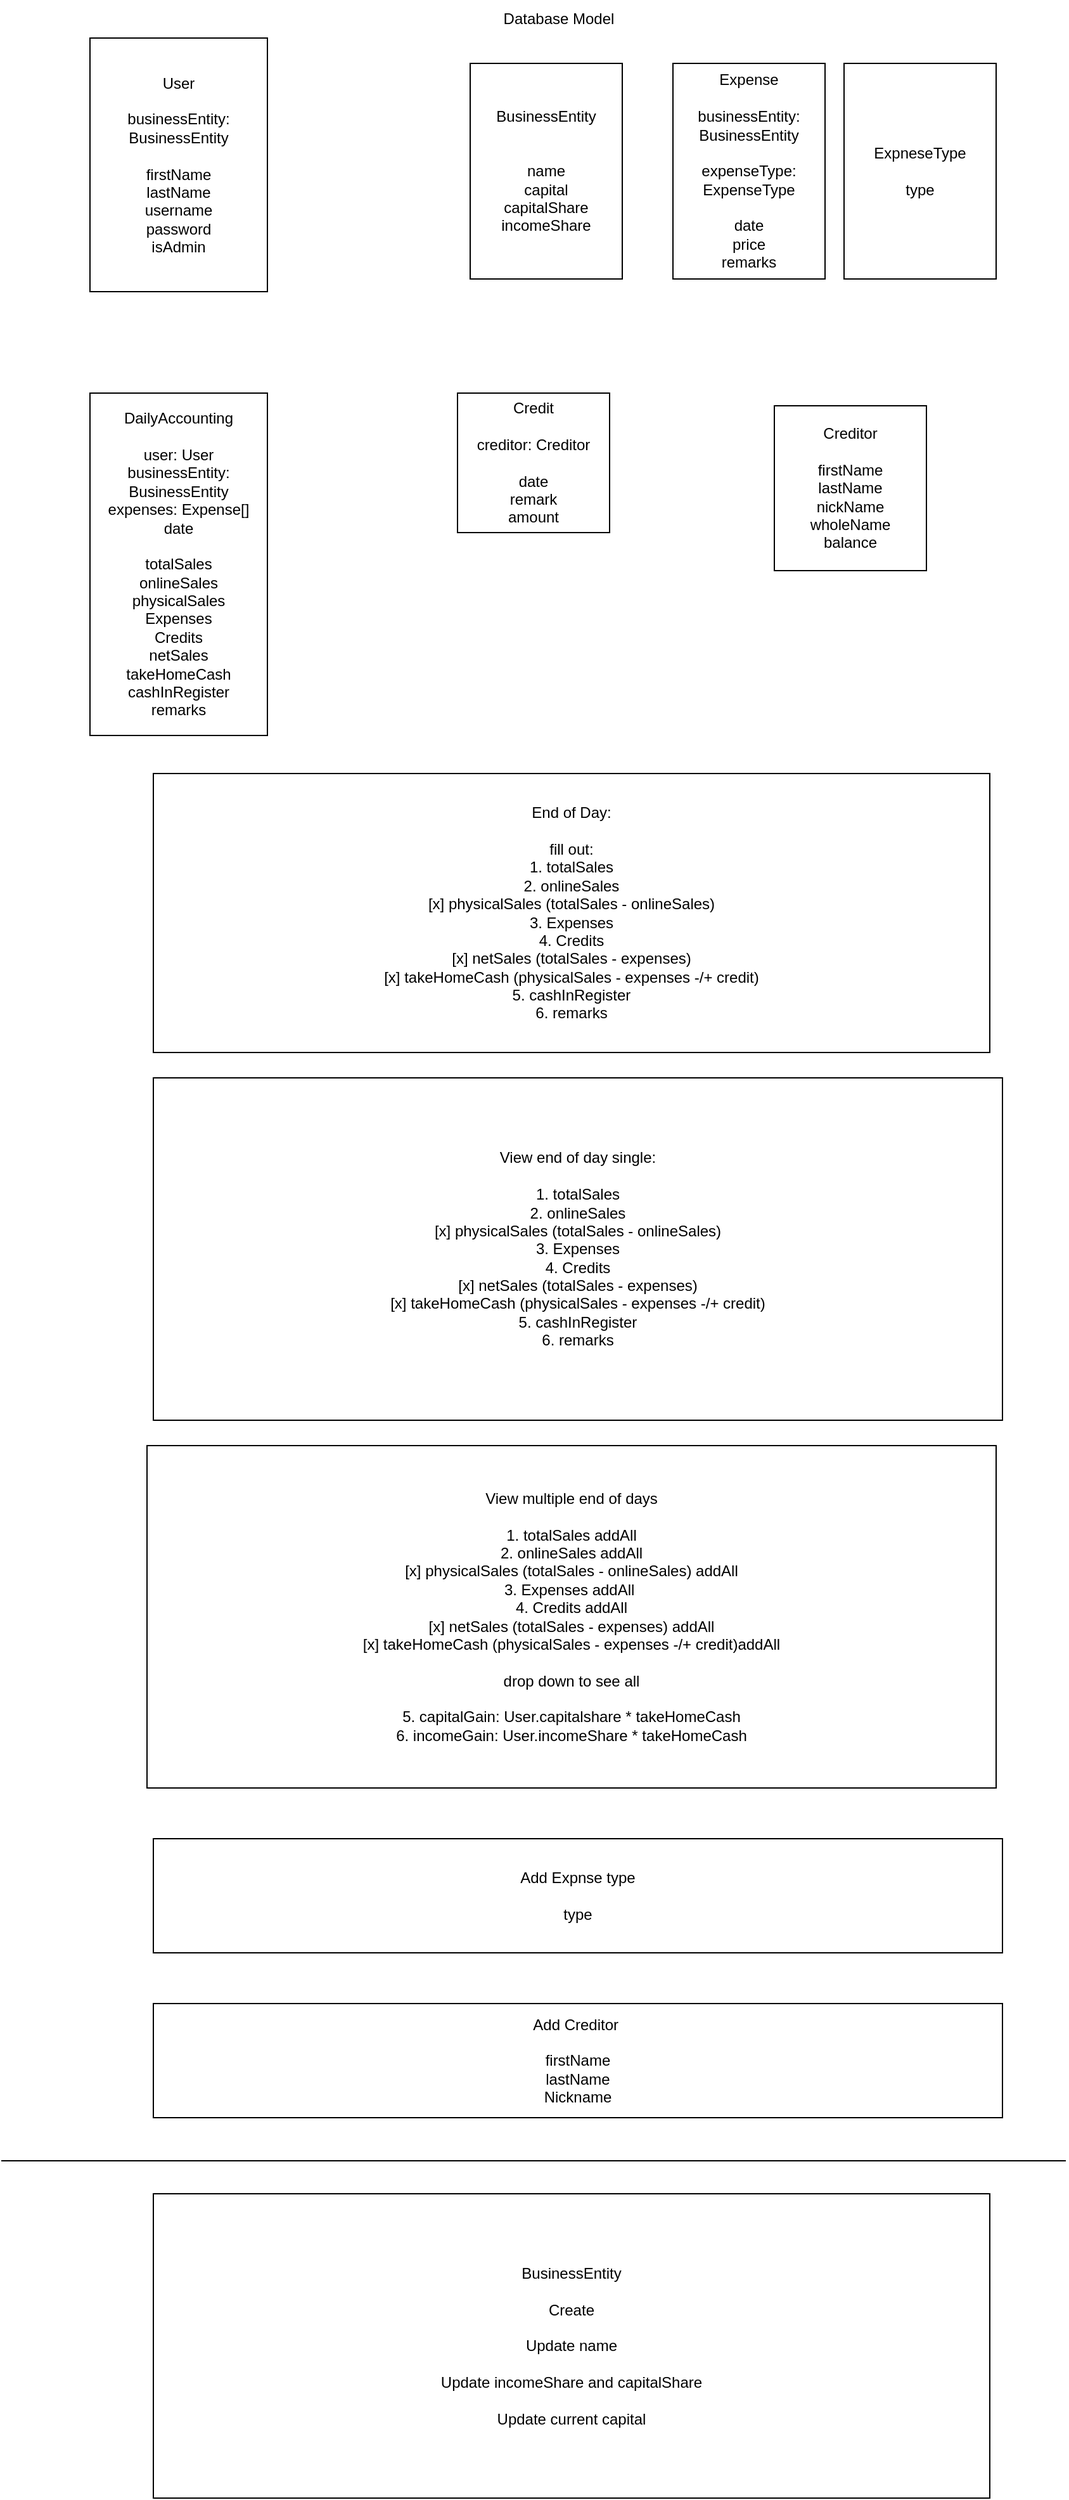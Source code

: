 <mxfile version="15.6.5" type="device"><diagram id="27YZcKbdvIIkczw3A9h6" name="Page-1"><mxGraphModel dx="1422" dy="762" grid="1" gridSize="10" guides="1" tooltips="1" connect="1" arrows="1" fold="1" page="1" pageScale="1" pageWidth="850" pageHeight="1100" math="0" shadow="0"><root><mxCell id="0"/><mxCell id="1" parent="0"/><mxCell id="jt-SDenVV1EwC-YxXWQB-1" value="Database Model" style="text;html=1;strokeColor=none;fillColor=none;align=center;verticalAlign=middle;whiteSpace=wrap;rounded=0;" parent="1" vertex="1"><mxGeometry x="380" y="10" width="120" height="30" as="geometry"/></mxCell><mxCell id="jt-SDenVV1EwC-YxXWQB-2" value="User&lt;br&gt;&lt;br&gt;businessEntity:&lt;br&gt;BusinessEntity&lt;br&gt;&lt;br&gt;firstName&lt;br&gt;lastName&lt;br&gt;username&lt;br&gt;password&lt;br&gt;isAdmin" style="rounded=0;whiteSpace=wrap;html=1;" parent="1" vertex="1"><mxGeometry x="70" y="40" width="140" height="200" as="geometry"/></mxCell><mxCell id="jt-SDenVV1EwC-YxXWQB-3" value="DailyAccounting&lt;br&gt;&lt;br&gt;user: User&lt;br&gt;businessEntity:&lt;br&gt;BusinessEntity&lt;br&gt;expenses: Expense[]&lt;br&gt;date&lt;br&gt;&lt;br&gt;totalSales&lt;br&gt;onlineSales&lt;br&gt;physicalSales&lt;br&gt;Expenses&lt;br&gt;Credits&lt;br&gt;netSales&lt;br&gt;takeHomeCash&lt;br&gt;cashInRegister&lt;br&gt;remarks" style="rounded=0;whiteSpace=wrap;html=1;" parent="1" vertex="1"><mxGeometry x="70" y="320" width="140" height="270" as="geometry"/></mxCell><mxCell id="jt-SDenVV1EwC-YxXWQB-4" value="Expense&lt;br&gt;&lt;br&gt;businessEntity:&lt;br&gt;BusinessEntity&lt;br&gt;&lt;br&gt;expenseType: ExpenseType&lt;br&gt;&lt;br&gt;date&lt;br&gt;price&lt;br&gt;remarks" style="rounded=0;whiteSpace=wrap;html=1;" parent="1" vertex="1"><mxGeometry x="530" y="60" width="120" height="170" as="geometry"/></mxCell><mxCell id="xOWwZzGV78IkBqvLT3d6-1" value="BusinessEntity&lt;br&gt;&lt;br&gt;&lt;br&gt;name&lt;br&gt;capital&lt;br&gt;capitalShare&lt;br&gt;incomeShare" style="rounded=0;whiteSpace=wrap;html=1;" parent="1" vertex="1"><mxGeometry x="370" y="60" width="120" height="170" as="geometry"/></mxCell><mxCell id="SXVXDn20BuGUWamBg-YK-15" value="End of Day:&lt;br&gt;&lt;br&gt;fill out:&lt;br&gt;1. totalSales&lt;br&gt;2. onlineSales&lt;br&gt;[x] physicalSales (totalSales - onlineSales)&lt;br&gt;3. Expenses&lt;br&gt;4. Credits&lt;br&gt;[x] netSales (totalSales - expenses)&lt;br&gt;[x] takeHomeCash (physicalSales - expenses -/+ credit)&lt;br&gt;5. cashInRegister&lt;br&gt;6. remarks" style="rounded=0;whiteSpace=wrap;html=1;" parent="1" vertex="1"><mxGeometry x="120" y="620" width="660" height="220" as="geometry"/></mxCell><mxCell id="SXVXDn20BuGUWamBg-YK-16" value="Credit&lt;br&gt;&lt;br&gt;creditor: Creditor&lt;br&gt;&lt;br&gt;date&lt;br&gt;remark&lt;br&gt;amount" style="rounded=0;whiteSpace=wrap;html=1;" parent="1" vertex="1"><mxGeometry x="360" y="320" width="120" height="110" as="geometry"/></mxCell><mxCell id="SXVXDn20BuGUWamBg-YK-17" value="Creditor&lt;br&gt;&lt;br&gt;firstName&lt;br&gt;lastName&lt;br&gt;nickName&lt;br&gt;wholeName&lt;br&gt;balance" style="rounded=0;whiteSpace=wrap;html=1;" parent="1" vertex="1"><mxGeometry x="610" y="330" width="120" height="130" as="geometry"/></mxCell><mxCell id="SXVXDn20BuGUWamBg-YK-18" value="View end of day single:&lt;br&gt;&lt;br&gt;1. totalSales&lt;br&gt;2. onlineSales&lt;br&gt;[x] physicalSales (totalSales - onlineSales)&lt;br&gt;3. Expenses&lt;br&gt;4. Credits&lt;br&gt;[x] netSales (totalSales - expenses)&lt;br&gt;[x] takeHomeCash (physicalSales - expenses -/+ credit)&lt;br&gt;5. cashInRegister&lt;br&gt;6. remarks" style="rounded=0;whiteSpace=wrap;html=1;" parent="1" vertex="1"><mxGeometry x="120" y="860" width="670" height="270" as="geometry"/></mxCell><mxCell id="SXVXDn20BuGUWamBg-YK-19" value="View multiple end of days&lt;br&gt;&lt;br&gt;1. totalSales addAll&lt;br&gt;2. onlineSales addAll&lt;br&gt;[x] physicalSales (totalSales - onlineSales) addAll&lt;br&gt;3. Expenses addAll&amp;nbsp;&lt;br&gt;4. Credits addAll&lt;br&gt;[x] netSales (totalSales - expenses) addAll&lt;br&gt;[x] takeHomeCash (physicalSales - expenses -/+ credit)addAll&lt;br&gt;&lt;br&gt;drop down to see all&lt;br&gt;&lt;br&gt;5. capitalGain: User.capitalshare * takeHomeCash&lt;br&gt;6. incomeGain: User.incomeShare * takeHomeCash" style="rounded=0;whiteSpace=wrap;html=1;" parent="1" vertex="1"><mxGeometry x="115" y="1150" width="670" height="270" as="geometry"/></mxCell><mxCell id="SXVXDn20BuGUWamBg-YK-20" value="Add Expnse type&lt;br&gt;&lt;br&gt;type" style="rounded=0;whiteSpace=wrap;html=1;" parent="1" vertex="1"><mxGeometry x="120" y="1460" width="670" height="90" as="geometry"/></mxCell><mxCell id="SXVXDn20BuGUWamBg-YK-21" value="ExpneseType&lt;br&gt;&lt;br&gt;type" style="rounded=0;whiteSpace=wrap;html=1;" parent="1" vertex="1"><mxGeometry x="665" y="60" width="120" height="170" as="geometry"/></mxCell><mxCell id="SXVXDn20BuGUWamBg-YK-22" value="Add Creditor&amp;nbsp;&lt;br&gt;&lt;br&gt;firstName&lt;br&gt;lastName&lt;br&gt;Nickname" style="rounded=0;whiteSpace=wrap;html=1;" parent="1" vertex="1"><mxGeometry x="120" y="1590" width="670" height="90" as="geometry"/></mxCell><mxCell id="Tf0hgai7c_R0EzSnoUQs-1" value="" style="endArrow=none;html=1;rounded=0;strokeColor=default;labelBackgroundColor=default;fontColor=default;" edge="1" parent="1"><mxGeometry width="50" height="50" relative="1" as="geometry"><mxPoint y="1714" as="sourcePoint"/><mxPoint x="840" y="1714" as="targetPoint"/></mxGeometry></mxCell><mxCell id="Tf0hgai7c_R0EzSnoUQs-2" value="BusinessEntity&lt;br&gt;&lt;br&gt;Create&lt;br&gt;&lt;br&gt;Update name&lt;br&gt;&lt;br&gt;Update incomeShare and capitalShare&lt;br&gt;&lt;br&gt;Update current capital" style="rounded=0;whiteSpace=wrap;html=1;fontColor=default;fillColor=default;strokeColor=default;" vertex="1" parent="1"><mxGeometry x="120" y="1740" width="660" height="240" as="geometry"/></mxCell></root></mxGraphModel></diagram></mxfile>
